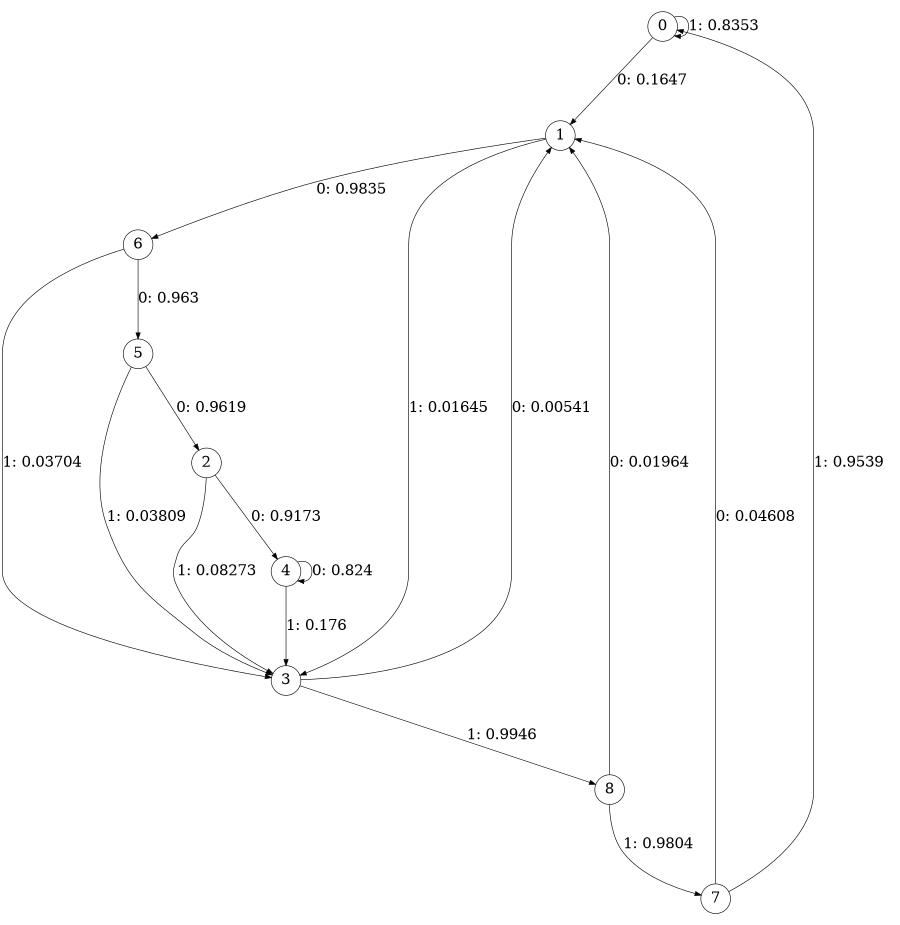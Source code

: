 digraph "ch2_random_short_L6" {
size = "6,8.5";
ratio = "fill";
node [shape = circle];
node [fontsize = 24];
edge [fontsize = 24];
0 -> 1 [label = "0: 0.1647   "];
0 -> 0 [label = "1: 0.8353   "];
1 -> 6 [label = "0: 0.9835   "];
1 -> 3 [label = "1: 0.01645  "];
2 -> 4 [label = "0: 0.9173   "];
2 -> 3 [label = "1: 0.08273  "];
3 -> 1 [label = "0: 0.00541  "];
3 -> 8 [label = "1: 0.9946   "];
4 -> 4 [label = "0: 0.824    "];
4 -> 3 [label = "1: 0.176    "];
5 -> 2 [label = "0: 0.9619   "];
5 -> 3 [label = "1: 0.03809  "];
6 -> 5 [label = "0: 0.963    "];
6 -> 3 [label = "1: 0.03704  "];
7 -> 1 [label = "0: 0.04608  "];
7 -> 0 [label = "1: 0.9539   "];
8 -> 1 [label = "0: 0.01964  "];
8 -> 7 [label = "1: 0.9804   "];
}